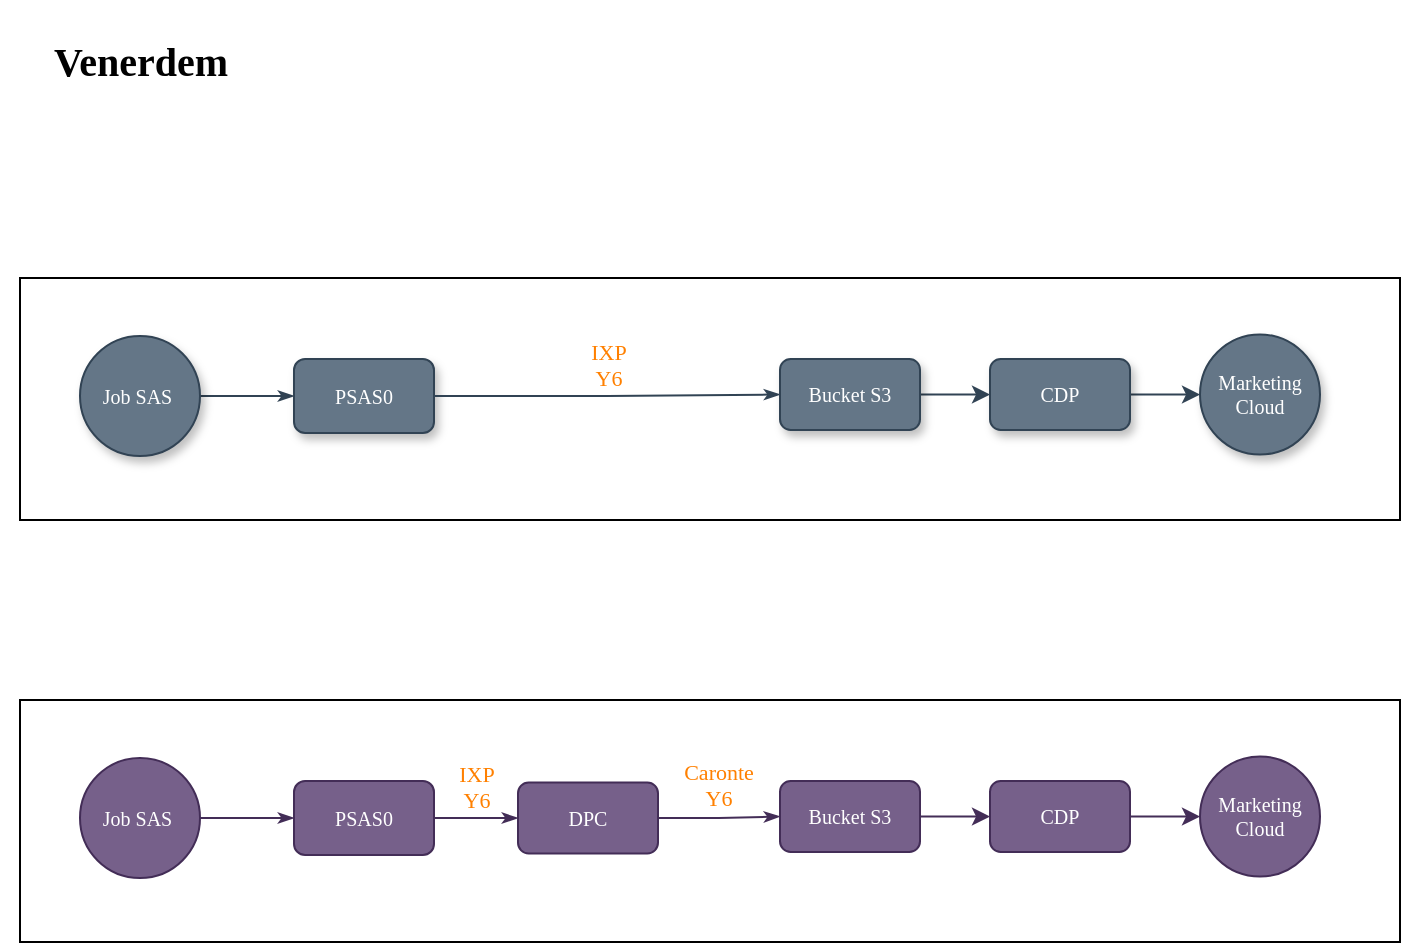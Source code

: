 <mxfile version="20.8.0" type="github">
  <diagram name="Page-1" id="c7488fd3-1785-93aa-aadb-54a6760d102a">
    <mxGraphModel dx="841" dy="465" grid="1" gridSize="10" guides="1" tooltips="1" connect="1" arrows="1" fold="1" page="1" pageScale="1" pageWidth="1100" pageHeight="850" background="none" math="0" shadow="0">
      <root>
        <mxCell id="0" />
        <mxCell id="1" parent="0" />
        <mxCell id="OHbloAK1uQudg7SQ_7FL-36" value="" style="rounded=0;whiteSpace=wrap;html=1;fontFamily=Verdana;fontSize=11;fontColor=#FFFFFF;fillStyle=auto;fillColor=none;" vertex="1" parent="1">
          <mxGeometry x="30" y="360" width="690" height="121" as="geometry" />
        </mxCell>
        <mxCell id="OHbloAK1uQudg7SQ_7FL-35" value="" style="rounded=0;whiteSpace=wrap;html=1;fontFamily=Verdana;fontSize=11;fontColor=#FFFFFF;fillStyle=auto;fillColor=none;" vertex="1" parent="1">
          <mxGeometry x="30" y="149" width="690" height="121" as="geometry" />
        </mxCell>
        <mxCell id="OHbloAK1uQudg7SQ_7FL-7" style="edgeStyle=orthogonalEdgeStyle;rounded=0;html=1;labelBackgroundColor=none;startArrow=none;startFill=0;startSize=5;endArrow=classicThin;endFill=1;endSize=5;jettySize=auto;orthogonalLoop=1;strokeWidth=1;fontFamily=Verdana;fontSize=8;shadow=0;fillColor=#647687;strokeColor=#314354;" edge="1" parent="1" source="OHbloAK1uQudg7SQ_7FL-8" target="OHbloAK1uQudg7SQ_7FL-9">
          <mxGeometry relative="1" as="geometry" />
        </mxCell>
        <mxCell id="OHbloAK1uQudg7SQ_7FL-8" value="Job SAS&amp;nbsp;" style="ellipse;whiteSpace=wrap;html=1;rounded=0;shadow=1;labelBackgroundColor=none;strokeWidth=1;fontFamily=Verdana;fontSize=10;align=center;fillColor=#647687;fontColor=#ffffff;strokeColor=#314354;" vertex="1" parent="1">
          <mxGeometry x="60" y="178" width="60" height="60" as="geometry" />
        </mxCell>
        <mxCell id="OHbloAK1uQudg7SQ_7FL-9" value="PSAS0" style="rounded=1;whiteSpace=wrap;html=1;shadow=1;labelBackgroundColor=none;strokeWidth=1;fontFamily=Verdana;fontSize=10;align=center;fillColor=#647687;fontColor=#ffffff;strokeColor=#314354;" vertex="1" parent="1">
          <mxGeometry x="167" y="189.5" width="70" height="37" as="geometry" />
        </mxCell>
        <mxCell id="OHbloAK1uQudg7SQ_7FL-13" value="IXP&lt;br style=&quot;font-size: 11px;&quot;&gt;Y6" style="edgeStyle=orthogonalEdgeStyle;rounded=0;html=1;labelBackgroundColor=none;startArrow=none;startFill=0;startSize=5;endArrow=classicThin;endFill=1;endSize=5;jettySize=auto;orthogonalLoop=1;strokeWidth=1;fontFamily=Verdana;fontSize=11;fontColor=#FF8000;labelPosition=center;verticalLabelPosition=top;align=center;verticalAlign=bottom;shadow=0;fillColor=#647687;strokeColor=#314354;" edge="1" parent="1" source="OHbloAK1uQudg7SQ_7FL-9" target="OHbloAK1uQudg7SQ_7FL-16">
          <mxGeometry relative="1" as="geometry" />
        </mxCell>
        <mxCell id="OHbloAK1uQudg7SQ_7FL-29" value="" style="edgeStyle=orthogonalEdgeStyle;rounded=0;orthogonalLoop=1;jettySize=auto;html=1;fontFamily=Verdana;fontSize=10;shadow=0;fillColor=#647687;strokeColor=#314354;" edge="1" parent="1" source="OHbloAK1uQudg7SQ_7FL-16" target="OHbloAK1uQudg7SQ_7FL-28">
          <mxGeometry relative="1" as="geometry" />
        </mxCell>
        <mxCell id="OHbloAK1uQudg7SQ_7FL-16" value="Bucket S3" style="rounded=1;whiteSpace=wrap;html=1;shadow=1;labelBackgroundColor=none;strokeWidth=1;fontFamily=Verdana;fontSize=10;align=center;fillColor=#647687;fontColor=#ffffff;strokeColor=#314354;" vertex="1" parent="1">
          <mxGeometry x="410" y="189.5" width="70" height="35.5" as="geometry" />
        </mxCell>
        <mxCell id="OHbloAK1uQudg7SQ_7FL-18" value="&lt;h1&gt;Venerdem&lt;/h1&gt;" style="text;html=1;align=center;verticalAlign=middle;resizable=0;points=[];autosize=1;strokeColor=none;fillColor=none;fontSize=10;fontFamily=Verdana;" vertex="1" parent="1">
          <mxGeometry x="20" y="10" width="140" height="60" as="geometry" />
        </mxCell>
        <mxCell id="OHbloAK1uQudg7SQ_7FL-31" value="" style="edgeStyle=orthogonalEdgeStyle;rounded=0;orthogonalLoop=1;jettySize=auto;html=1;fontFamily=Verdana;fontSize=10;entryX=0;entryY=0.5;entryDx=0;entryDy=0;shadow=0;fillColor=#647687;strokeColor=#314354;" edge="1" parent="1" source="OHbloAK1uQudg7SQ_7FL-28" target="OHbloAK1uQudg7SQ_7FL-32">
          <mxGeometry relative="1" as="geometry">
            <mxPoint x="605.0" y="208.793" as="targetPoint" />
          </mxGeometry>
        </mxCell>
        <mxCell id="OHbloAK1uQudg7SQ_7FL-28" value="CDP" style="rounded=1;whiteSpace=wrap;html=1;shadow=1;labelBackgroundColor=none;strokeWidth=1;fontFamily=Verdana;fontSize=10;align=center;fillColor=#647687;fontColor=#ffffff;strokeColor=#314354;" vertex="1" parent="1">
          <mxGeometry x="515" y="189.5" width="70" height="35.5" as="geometry" />
        </mxCell>
        <mxCell id="OHbloAK1uQudg7SQ_7FL-32" value="Marketing Cloud" style="ellipse;whiteSpace=wrap;html=1;rounded=0;shadow=1;labelBackgroundColor=none;strokeWidth=1;fontFamily=Verdana;fontSize=10;align=center;fillColor=#647687;fontColor=#ffffff;strokeColor=#314354;" vertex="1" parent="1">
          <mxGeometry x="620" y="177.25" width="60" height="60" as="geometry" />
        </mxCell>
        <mxCell id="OHbloAK1uQudg7SQ_7FL-33" value="Opzione 1:&lt;br&gt;Alimentazione diretta di CDP" style="text;html=1;align=left;verticalAlign=middle;resizable=0;points=[];autosize=1;strokeColor=none;fillColor=none;fontSize=11;fontFamily=Verdana;fontColor=#FFFFFF;" vertex="1" parent="1">
          <mxGeometry x="40" y="109" width="180" height="40" as="geometry" />
        </mxCell>
        <mxCell id="OHbloAK1uQudg7SQ_7FL-37" style="edgeStyle=orthogonalEdgeStyle;rounded=0;html=1;labelBackgroundColor=none;startArrow=none;startFill=0;startSize=5;endArrow=classicThin;endFill=1;endSize=5;jettySize=auto;orthogonalLoop=1;strokeWidth=1;fontFamily=Verdana;fontSize=8;fillColor=#76608a;strokeColor=#432D57;" edge="1" source="OHbloAK1uQudg7SQ_7FL-38" target="OHbloAK1uQudg7SQ_7FL-39" parent="1">
          <mxGeometry relative="1" as="geometry" />
        </mxCell>
        <mxCell id="OHbloAK1uQudg7SQ_7FL-38" value="Job SAS&amp;nbsp;" style="ellipse;whiteSpace=wrap;html=1;rounded=0;shadow=0;labelBackgroundColor=none;strokeWidth=1;fontFamily=Verdana;fontSize=10;align=center;fillColor=#76608a;fontColor=#ffffff;strokeColor=#432D57;" vertex="1" parent="1">
          <mxGeometry x="60" y="389" width="60" height="60" as="geometry" />
        </mxCell>
        <mxCell id="OHbloAK1uQudg7SQ_7FL-39" value="PSAS0" style="rounded=1;whiteSpace=wrap;html=1;shadow=0;labelBackgroundColor=none;strokeWidth=1;fontFamily=Verdana;fontSize=10;align=center;fillColor=#76608a;fontColor=#ffffff;strokeColor=#432D57;" vertex="1" parent="1">
          <mxGeometry x="167" y="400.5" width="70" height="37" as="geometry" />
        </mxCell>
        <mxCell id="OHbloAK1uQudg7SQ_7FL-40" value="IXP&lt;br style=&quot;font-size: 11px;&quot;&gt;Y6" style="edgeStyle=orthogonalEdgeStyle;rounded=0;html=1;labelBackgroundColor=none;startArrow=none;startFill=0;startSize=5;endArrow=classicThin;endFill=1;endSize=5;jettySize=auto;orthogonalLoop=1;strokeWidth=1;fontFamily=Verdana;fontSize=11;fontColor=#FF8000;labelPosition=center;verticalLabelPosition=top;align=center;verticalAlign=bottom;fillColor=#76608a;strokeColor=#432D57;" edge="1" source="OHbloAK1uQudg7SQ_7FL-39" target="OHbloAK1uQudg7SQ_7FL-42" parent="1">
          <mxGeometry relative="1" as="geometry" />
        </mxCell>
        <mxCell id="OHbloAK1uQudg7SQ_7FL-42" value="DPC" style="rounded=1;whiteSpace=wrap;html=1;shadow=0;labelBackgroundColor=none;strokeWidth=1;fontFamily=Verdana;fontSize=10;align=center;fillColor=#76608a;fontColor=#ffffff;strokeColor=#432D57;" vertex="1" parent="1">
          <mxGeometry x="279" y="401.25" width="70" height="35.5" as="geometry" />
        </mxCell>
        <mxCell id="OHbloAK1uQudg7SQ_7FL-43" value="" style="edgeStyle=orthogonalEdgeStyle;rounded=0;orthogonalLoop=1;jettySize=auto;html=1;fontFamily=Verdana;fontSize=10;entryX=0;entryY=0.5;entryDx=0;entryDy=0;fillColor=#76608a;strokeColor=#432D57;" edge="1" source="OHbloAK1uQudg7SQ_7FL-44" target="OHbloAK1uQudg7SQ_7FL-45" parent="1">
          <mxGeometry relative="1" as="geometry">
            <mxPoint x="605.0" y="419.793" as="targetPoint" />
          </mxGeometry>
        </mxCell>
        <mxCell id="OHbloAK1uQudg7SQ_7FL-44" value="CDP" style="rounded=1;whiteSpace=wrap;html=1;shadow=0;labelBackgroundColor=none;strokeWidth=1;fontFamily=Verdana;fontSize=10;align=center;fillColor=#76608a;fontColor=#ffffff;strokeColor=#432D57;" vertex="1" parent="1">
          <mxGeometry x="515" y="400.5" width="70" height="35.5" as="geometry" />
        </mxCell>
        <mxCell id="OHbloAK1uQudg7SQ_7FL-45" value="Marketing Cloud" style="ellipse;whiteSpace=wrap;html=1;rounded=0;shadow=0;labelBackgroundColor=none;strokeWidth=1;fontFamily=Verdana;fontSize=10;align=center;fillColor=#76608a;fontColor=#ffffff;strokeColor=#432D57;" vertex="1" parent="1">
          <mxGeometry x="620" y="388.25" width="60" height="60" as="geometry" />
        </mxCell>
        <mxCell id="OHbloAK1uQudg7SQ_7FL-46" value="Opzione 2:&lt;br&gt;Alimentazione tramite DPC" style="text;html=1;align=left;verticalAlign=middle;resizable=0;points=[];autosize=1;strokeColor=none;fillColor=none;fontSize=11;fontFamily=Verdana;fontColor=#FFFFFF;" vertex="1" parent="1">
          <mxGeometry x="40" y="320" width="170" height="40" as="geometry" />
        </mxCell>
        <mxCell id="OHbloAK1uQudg7SQ_7FL-55" value="Caronte&lt;br&gt;Y6" style="edgeStyle=orthogonalEdgeStyle;rounded=0;orthogonalLoop=1;jettySize=auto;html=1;fontFamily=Verdana;fontSize=11;fontColor=#FF8000;exitX=1;exitY=0.5;exitDx=0;exitDy=0;labelBackgroundColor=none;endArrow=classicThin;verticalAlign=bottom;startArrow=none;startFill=0;startSize=5;endFill=1;endSize=5;strokeWidth=1;entryX=0;entryY=0.5;entryDx=0;entryDy=0;fillColor=#76608a;strokeColor=#432D57;" edge="1" parent="1" source="OHbloAK1uQudg7SQ_7FL-42" target="OHbloAK1uQudg7SQ_7FL-53">
          <mxGeometry relative="1" as="geometry">
            <mxPoint x="390" y="419" as="targetPoint" />
          </mxGeometry>
        </mxCell>
        <mxCell id="OHbloAK1uQudg7SQ_7FL-56" style="edgeStyle=orthogonalEdgeStyle;rounded=0;orthogonalLoop=1;jettySize=auto;html=1;exitX=1;exitY=0.5;exitDx=0;exitDy=0;entryX=0;entryY=0.5;entryDx=0;entryDy=0;fontFamily=Verdana;fontSize=11;fontColor=#FFFFFF;fillColor=#76608a;strokeColor=#432D57;" edge="1" parent="1" source="OHbloAK1uQudg7SQ_7FL-53" target="OHbloAK1uQudg7SQ_7FL-44">
          <mxGeometry relative="1" as="geometry" />
        </mxCell>
        <mxCell id="OHbloAK1uQudg7SQ_7FL-53" value="Bucket S3" style="rounded=1;whiteSpace=wrap;html=1;shadow=0;labelBackgroundColor=none;strokeWidth=1;fontFamily=Verdana;fontSize=10;align=center;fillColor=#76608a;fontColor=#ffffff;strokeColor=#432D57;" vertex="1" parent="1">
          <mxGeometry x="410" y="400.5" width="70" height="35.5" as="geometry" />
        </mxCell>
      </root>
    </mxGraphModel>
  </diagram>
</mxfile>
